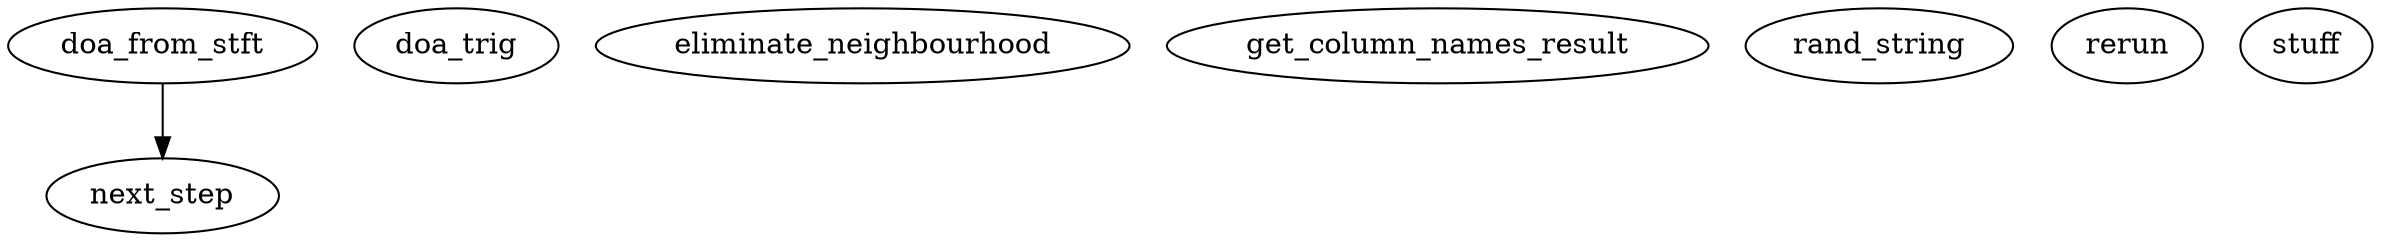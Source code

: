 /* Created by mdot for Matlab */
digraph m2html {
  doa_from_stft -> next_step;

  doa_from_stft [URL="doa_from_stft.html"];
  doa_trig [URL="doa_trig.html"];
  eliminate_neighbourhood [URL="eliminate_neighbourhood.html"];
  get_column_names_result [URL="get_column_names_result.html"];
  next_step [URL="next_step.html"];
  rand_string [URL="rand_string.html"];
  rerun [URL="rerun.html"];
  stuff [URL="stuff.html"];
}